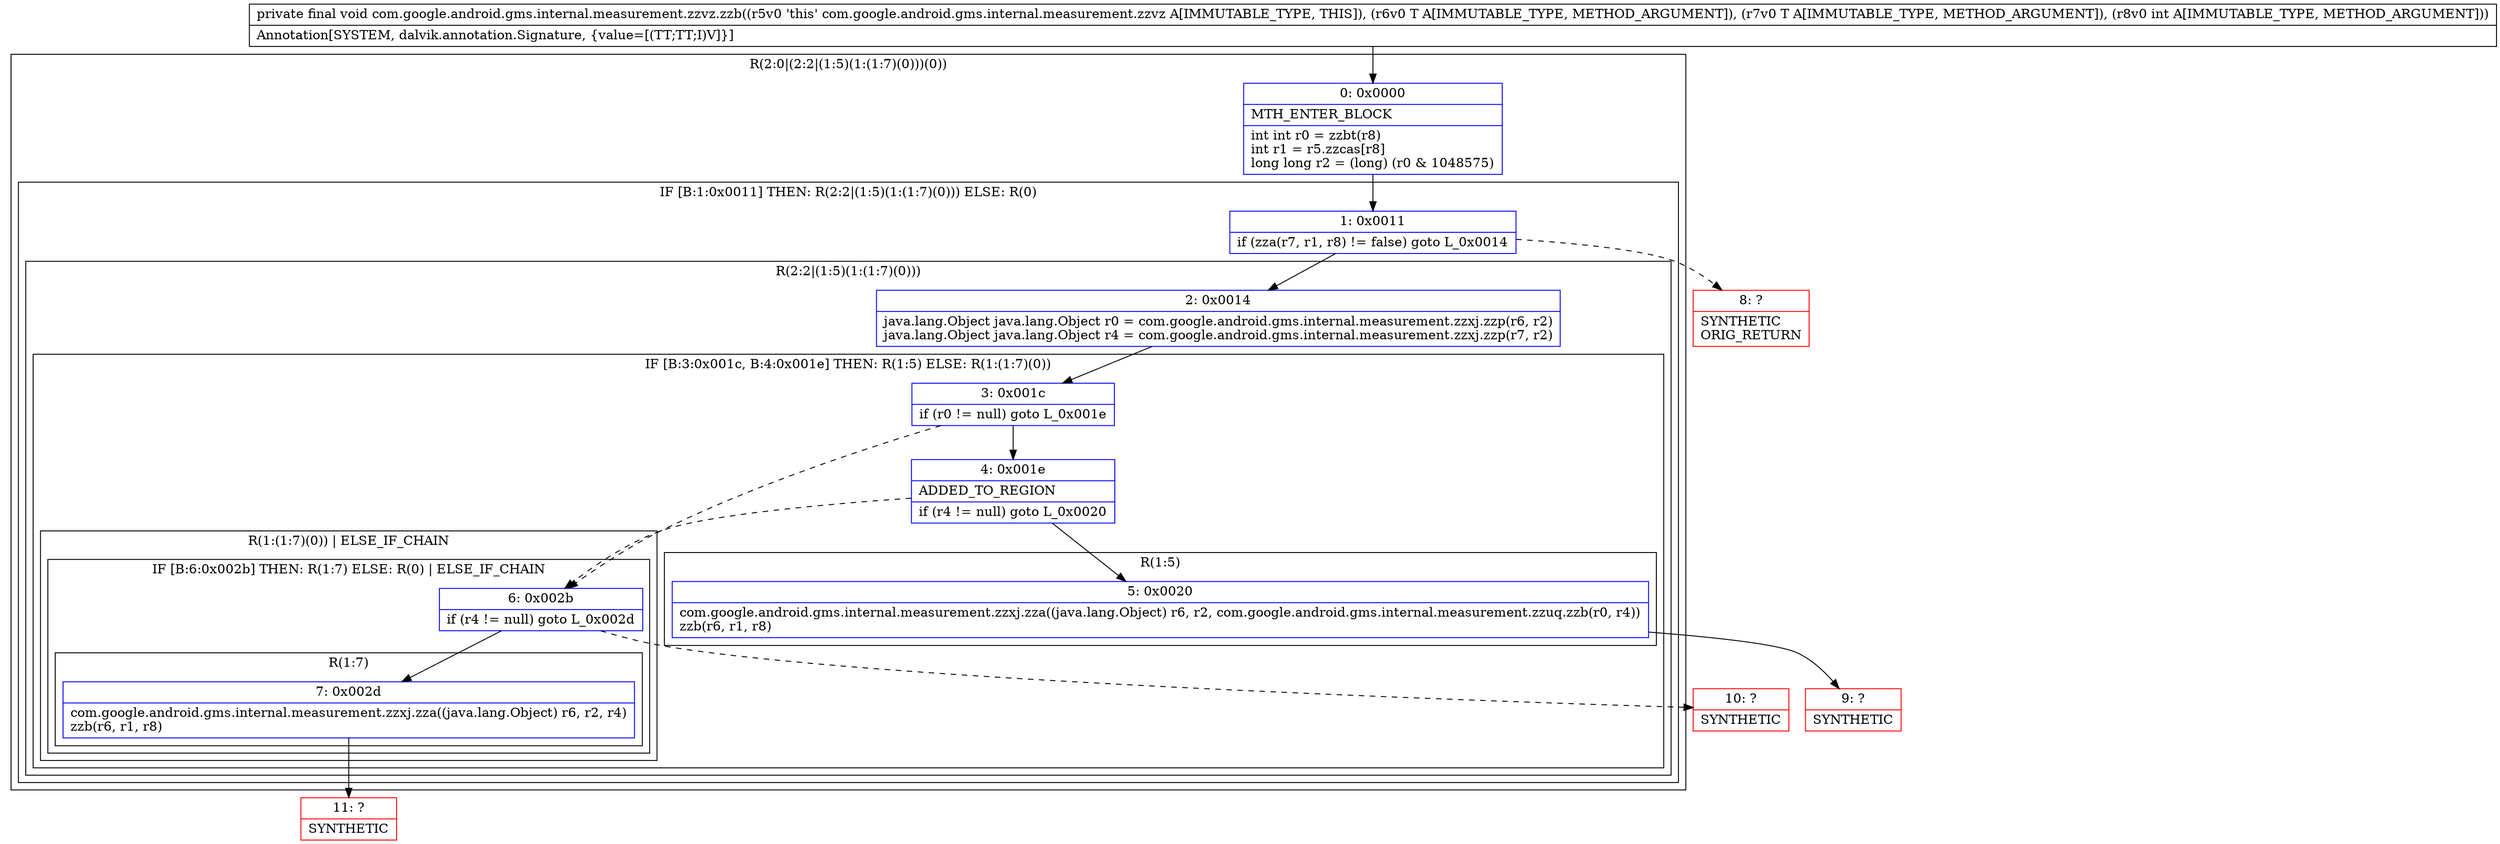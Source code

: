 digraph "CFG forcom.google.android.gms.internal.measurement.zzvz.zzb(Ljava\/lang\/Object;Ljava\/lang\/Object;I)V" {
subgraph cluster_Region_2081261307 {
label = "R(2:0|(2:2|(1:5)(1:(1:7)(0)))(0))";
node [shape=record,color=blue];
Node_0 [shape=record,label="{0\:\ 0x0000|MTH_ENTER_BLOCK\l|int int r0 = zzbt(r8)\lint r1 = r5.zzcas[r8]\llong long r2 = (long) (r0 & 1048575)\l}"];
subgraph cluster_IfRegion_748724665 {
label = "IF [B:1:0x0011] THEN: R(2:2|(1:5)(1:(1:7)(0))) ELSE: R(0)";
node [shape=record,color=blue];
Node_1 [shape=record,label="{1\:\ 0x0011|if (zza(r7, r1, r8) != false) goto L_0x0014\l}"];
subgraph cluster_Region_1465388752 {
label = "R(2:2|(1:5)(1:(1:7)(0)))";
node [shape=record,color=blue];
Node_2 [shape=record,label="{2\:\ 0x0014|java.lang.Object java.lang.Object r0 = com.google.android.gms.internal.measurement.zzxj.zzp(r6, r2)\ljava.lang.Object java.lang.Object r4 = com.google.android.gms.internal.measurement.zzxj.zzp(r7, r2)\l}"];
subgraph cluster_IfRegion_2120007915 {
label = "IF [B:3:0x001c, B:4:0x001e] THEN: R(1:5) ELSE: R(1:(1:7)(0))";
node [shape=record,color=blue];
Node_3 [shape=record,label="{3\:\ 0x001c|if (r0 != null) goto L_0x001e\l}"];
Node_4 [shape=record,label="{4\:\ 0x001e|ADDED_TO_REGION\l|if (r4 != null) goto L_0x0020\l}"];
subgraph cluster_Region_135564483 {
label = "R(1:5)";
node [shape=record,color=blue];
Node_5 [shape=record,label="{5\:\ 0x0020|com.google.android.gms.internal.measurement.zzxj.zza((java.lang.Object) r6, r2, com.google.android.gms.internal.measurement.zzuq.zzb(r0, r4))\lzzb(r6, r1, r8)\l}"];
}
subgraph cluster_Region_1600605168 {
label = "R(1:(1:7)(0)) | ELSE_IF_CHAIN\l";
node [shape=record,color=blue];
subgraph cluster_IfRegion_1384266103 {
label = "IF [B:6:0x002b] THEN: R(1:7) ELSE: R(0) | ELSE_IF_CHAIN\l";
node [shape=record,color=blue];
Node_6 [shape=record,label="{6\:\ 0x002b|if (r4 != null) goto L_0x002d\l}"];
subgraph cluster_Region_1198678683 {
label = "R(1:7)";
node [shape=record,color=blue];
Node_7 [shape=record,label="{7\:\ 0x002d|com.google.android.gms.internal.measurement.zzxj.zza((java.lang.Object) r6, r2, r4)\lzzb(r6, r1, r8)\l}"];
}
subgraph cluster_Region_1578302213 {
label = "R(0)";
node [shape=record,color=blue];
}
}
}
}
}
subgraph cluster_Region_734286014 {
label = "R(0)";
node [shape=record,color=blue];
}
}
}
Node_8 [shape=record,color=red,label="{8\:\ ?|SYNTHETIC\lORIG_RETURN\l}"];
Node_9 [shape=record,color=red,label="{9\:\ ?|SYNTHETIC\l}"];
Node_10 [shape=record,color=red,label="{10\:\ ?|SYNTHETIC\l}"];
Node_11 [shape=record,color=red,label="{11\:\ ?|SYNTHETIC\l}"];
MethodNode[shape=record,label="{private final void com.google.android.gms.internal.measurement.zzvz.zzb((r5v0 'this' com.google.android.gms.internal.measurement.zzvz A[IMMUTABLE_TYPE, THIS]), (r6v0 T A[IMMUTABLE_TYPE, METHOD_ARGUMENT]), (r7v0 T A[IMMUTABLE_TYPE, METHOD_ARGUMENT]), (r8v0 int A[IMMUTABLE_TYPE, METHOD_ARGUMENT]))  | Annotation[SYSTEM, dalvik.annotation.Signature, \{value=[(TT;TT;I)V]\}]\l}"];
MethodNode -> Node_0;
Node_0 -> Node_1;
Node_1 -> Node_2;
Node_1 -> Node_8[style=dashed];
Node_2 -> Node_3;
Node_3 -> Node_4;
Node_3 -> Node_6[style=dashed];
Node_4 -> Node_5;
Node_4 -> Node_6[style=dashed];
Node_5 -> Node_9;
Node_6 -> Node_7;
Node_6 -> Node_10[style=dashed];
Node_7 -> Node_11;
}

